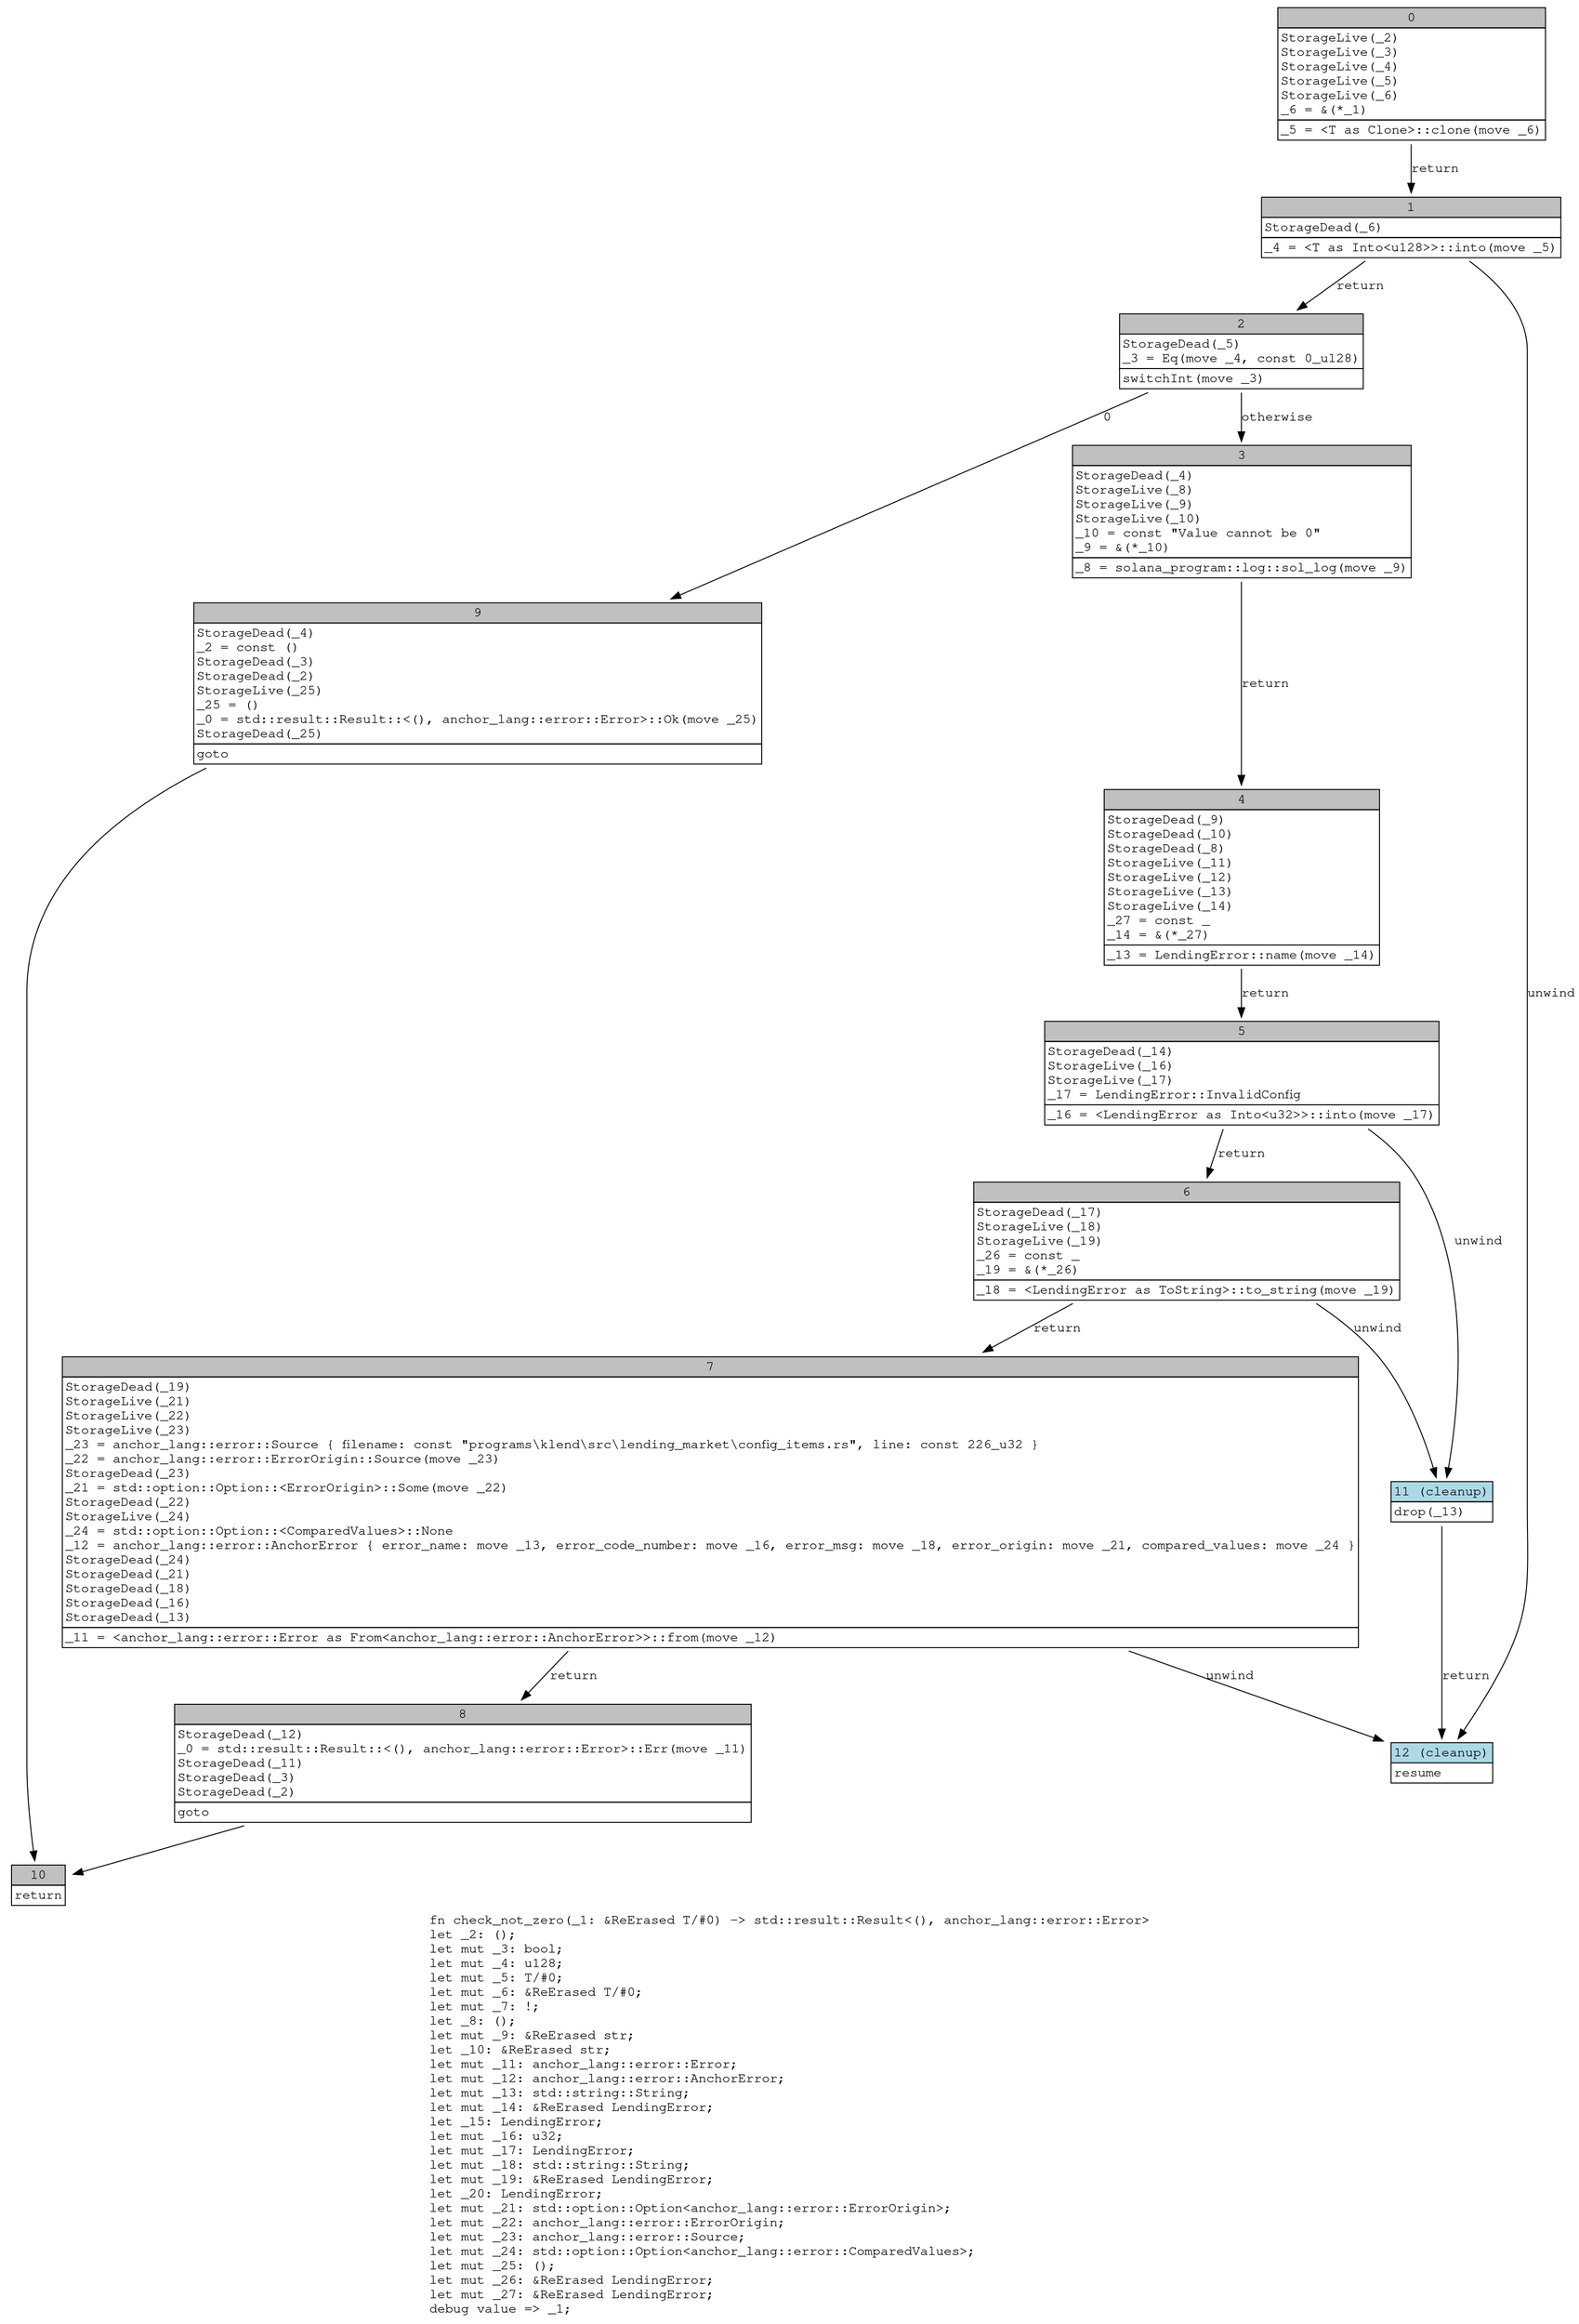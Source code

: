 digraph Mir_0_963 {
    graph [fontname="Courier, monospace"];
    node [fontname="Courier, monospace"];
    edge [fontname="Courier, monospace"];
    label=<fn check_not_zero(_1: &amp;ReErased T/#0) -&gt; std::result::Result&lt;(), anchor_lang::error::Error&gt;<br align="left"/>let _2: ();<br align="left"/>let mut _3: bool;<br align="left"/>let mut _4: u128;<br align="left"/>let mut _5: T/#0;<br align="left"/>let mut _6: &amp;ReErased T/#0;<br align="left"/>let mut _7: !;<br align="left"/>let _8: ();<br align="left"/>let mut _9: &amp;ReErased str;<br align="left"/>let _10: &amp;ReErased str;<br align="left"/>let mut _11: anchor_lang::error::Error;<br align="left"/>let mut _12: anchor_lang::error::AnchorError;<br align="left"/>let mut _13: std::string::String;<br align="left"/>let mut _14: &amp;ReErased LendingError;<br align="left"/>let _15: LendingError;<br align="left"/>let mut _16: u32;<br align="left"/>let mut _17: LendingError;<br align="left"/>let mut _18: std::string::String;<br align="left"/>let mut _19: &amp;ReErased LendingError;<br align="left"/>let _20: LendingError;<br align="left"/>let mut _21: std::option::Option&lt;anchor_lang::error::ErrorOrigin&gt;;<br align="left"/>let mut _22: anchor_lang::error::ErrorOrigin;<br align="left"/>let mut _23: anchor_lang::error::Source;<br align="left"/>let mut _24: std::option::Option&lt;anchor_lang::error::ComparedValues&gt;;<br align="left"/>let mut _25: ();<br align="left"/>let mut _26: &amp;ReErased LendingError;<br align="left"/>let mut _27: &amp;ReErased LendingError;<br align="left"/>debug value =&gt; _1;<br align="left"/>>;
    bb0__0_963 [shape="none", label=<<table border="0" cellborder="1" cellspacing="0"><tr><td bgcolor="gray" align="center" colspan="1">0</td></tr><tr><td align="left" balign="left">StorageLive(_2)<br/>StorageLive(_3)<br/>StorageLive(_4)<br/>StorageLive(_5)<br/>StorageLive(_6)<br/>_6 = &amp;(*_1)<br/></td></tr><tr><td align="left">_5 = &lt;T as Clone&gt;::clone(move _6)</td></tr></table>>];
    bb1__0_963 [shape="none", label=<<table border="0" cellborder="1" cellspacing="0"><tr><td bgcolor="gray" align="center" colspan="1">1</td></tr><tr><td align="left" balign="left">StorageDead(_6)<br/></td></tr><tr><td align="left">_4 = &lt;T as Into&lt;u128&gt;&gt;::into(move _5)</td></tr></table>>];
    bb2__0_963 [shape="none", label=<<table border="0" cellborder="1" cellspacing="0"><tr><td bgcolor="gray" align="center" colspan="1">2</td></tr><tr><td align="left" balign="left">StorageDead(_5)<br/>_3 = Eq(move _4, const 0_u128)<br/></td></tr><tr><td align="left">switchInt(move _3)</td></tr></table>>];
    bb3__0_963 [shape="none", label=<<table border="0" cellborder="1" cellspacing="0"><tr><td bgcolor="gray" align="center" colspan="1">3</td></tr><tr><td align="left" balign="left">StorageDead(_4)<br/>StorageLive(_8)<br/>StorageLive(_9)<br/>StorageLive(_10)<br/>_10 = const &quot;Value cannot be 0&quot;<br/>_9 = &amp;(*_10)<br/></td></tr><tr><td align="left">_8 = solana_program::log::sol_log(move _9)</td></tr></table>>];
    bb4__0_963 [shape="none", label=<<table border="0" cellborder="1" cellspacing="0"><tr><td bgcolor="gray" align="center" colspan="1">4</td></tr><tr><td align="left" balign="left">StorageDead(_9)<br/>StorageDead(_10)<br/>StorageDead(_8)<br/>StorageLive(_11)<br/>StorageLive(_12)<br/>StorageLive(_13)<br/>StorageLive(_14)<br/>_27 = const _<br/>_14 = &amp;(*_27)<br/></td></tr><tr><td align="left">_13 = LendingError::name(move _14)</td></tr></table>>];
    bb5__0_963 [shape="none", label=<<table border="0" cellborder="1" cellspacing="0"><tr><td bgcolor="gray" align="center" colspan="1">5</td></tr><tr><td align="left" balign="left">StorageDead(_14)<br/>StorageLive(_16)<br/>StorageLive(_17)<br/>_17 = LendingError::InvalidConfig<br/></td></tr><tr><td align="left">_16 = &lt;LendingError as Into&lt;u32&gt;&gt;::into(move _17)</td></tr></table>>];
    bb6__0_963 [shape="none", label=<<table border="0" cellborder="1" cellspacing="0"><tr><td bgcolor="gray" align="center" colspan="1">6</td></tr><tr><td align="left" balign="left">StorageDead(_17)<br/>StorageLive(_18)<br/>StorageLive(_19)<br/>_26 = const _<br/>_19 = &amp;(*_26)<br/></td></tr><tr><td align="left">_18 = &lt;LendingError as ToString&gt;::to_string(move _19)</td></tr></table>>];
    bb7__0_963 [shape="none", label=<<table border="0" cellborder="1" cellspacing="0"><tr><td bgcolor="gray" align="center" colspan="1">7</td></tr><tr><td align="left" balign="left">StorageDead(_19)<br/>StorageLive(_21)<br/>StorageLive(_22)<br/>StorageLive(_23)<br/>_23 = anchor_lang::error::Source { filename: const &quot;programs\\klend\\src\\lending_market\\config_items.rs&quot;, line: const 226_u32 }<br/>_22 = anchor_lang::error::ErrorOrigin::Source(move _23)<br/>StorageDead(_23)<br/>_21 = std::option::Option::&lt;ErrorOrigin&gt;::Some(move _22)<br/>StorageDead(_22)<br/>StorageLive(_24)<br/>_24 = std::option::Option::&lt;ComparedValues&gt;::None<br/>_12 = anchor_lang::error::AnchorError { error_name: move _13, error_code_number: move _16, error_msg: move _18, error_origin: move _21, compared_values: move _24 }<br/>StorageDead(_24)<br/>StorageDead(_21)<br/>StorageDead(_18)<br/>StorageDead(_16)<br/>StorageDead(_13)<br/></td></tr><tr><td align="left">_11 = &lt;anchor_lang::error::Error as From&lt;anchor_lang::error::AnchorError&gt;&gt;::from(move _12)</td></tr></table>>];
    bb8__0_963 [shape="none", label=<<table border="0" cellborder="1" cellspacing="0"><tr><td bgcolor="gray" align="center" colspan="1">8</td></tr><tr><td align="left" balign="left">StorageDead(_12)<br/>_0 = std::result::Result::&lt;(), anchor_lang::error::Error&gt;::Err(move _11)<br/>StorageDead(_11)<br/>StorageDead(_3)<br/>StorageDead(_2)<br/></td></tr><tr><td align="left">goto</td></tr></table>>];
    bb9__0_963 [shape="none", label=<<table border="0" cellborder="1" cellspacing="0"><tr><td bgcolor="gray" align="center" colspan="1">9</td></tr><tr><td align="left" balign="left">StorageDead(_4)<br/>_2 = const ()<br/>StorageDead(_3)<br/>StorageDead(_2)<br/>StorageLive(_25)<br/>_25 = ()<br/>_0 = std::result::Result::&lt;(), anchor_lang::error::Error&gt;::Ok(move _25)<br/>StorageDead(_25)<br/></td></tr><tr><td align="left">goto</td></tr></table>>];
    bb10__0_963 [shape="none", label=<<table border="0" cellborder="1" cellspacing="0"><tr><td bgcolor="gray" align="center" colspan="1">10</td></tr><tr><td align="left">return</td></tr></table>>];
    bb11__0_963 [shape="none", label=<<table border="0" cellborder="1" cellspacing="0"><tr><td bgcolor="lightblue" align="center" colspan="1">11 (cleanup)</td></tr><tr><td align="left">drop(_13)</td></tr></table>>];
    bb12__0_963 [shape="none", label=<<table border="0" cellborder="1" cellspacing="0"><tr><td bgcolor="lightblue" align="center" colspan="1">12 (cleanup)</td></tr><tr><td align="left">resume</td></tr></table>>];
    bb0__0_963 -> bb1__0_963 [label="return"];
    bb1__0_963 -> bb2__0_963 [label="return"];
    bb1__0_963 -> bb12__0_963 [label="unwind"];
    bb2__0_963 -> bb9__0_963 [label="0"];
    bb2__0_963 -> bb3__0_963 [label="otherwise"];
    bb3__0_963 -> bb4__0_963 [label="return"];
    bb4__0_963 -> bb5__0_963 [label="return"];
    bb5__0_963 -> bb6__0_963 [label="return"];
    bb5__0_963 -> bb11__0_963 [label="unwind"];
    bb6__0_963 -> bb7__0_963 [label="return"];
    bb6__0_963 -> bb11__0_963 [label="unwind"];
    bb7__0_963 -> bb8__0_963 [label="return"];
    bb7__0_963 -> bb12__0_963 [label="unwind"];
    bb8__0_963 -> bb10__0_963 [label=""];
    bb9__0_963 -> bb10__0_963 [label=""];
    bb11__0_963 -> bb12__0_963 [label="return"];
}
